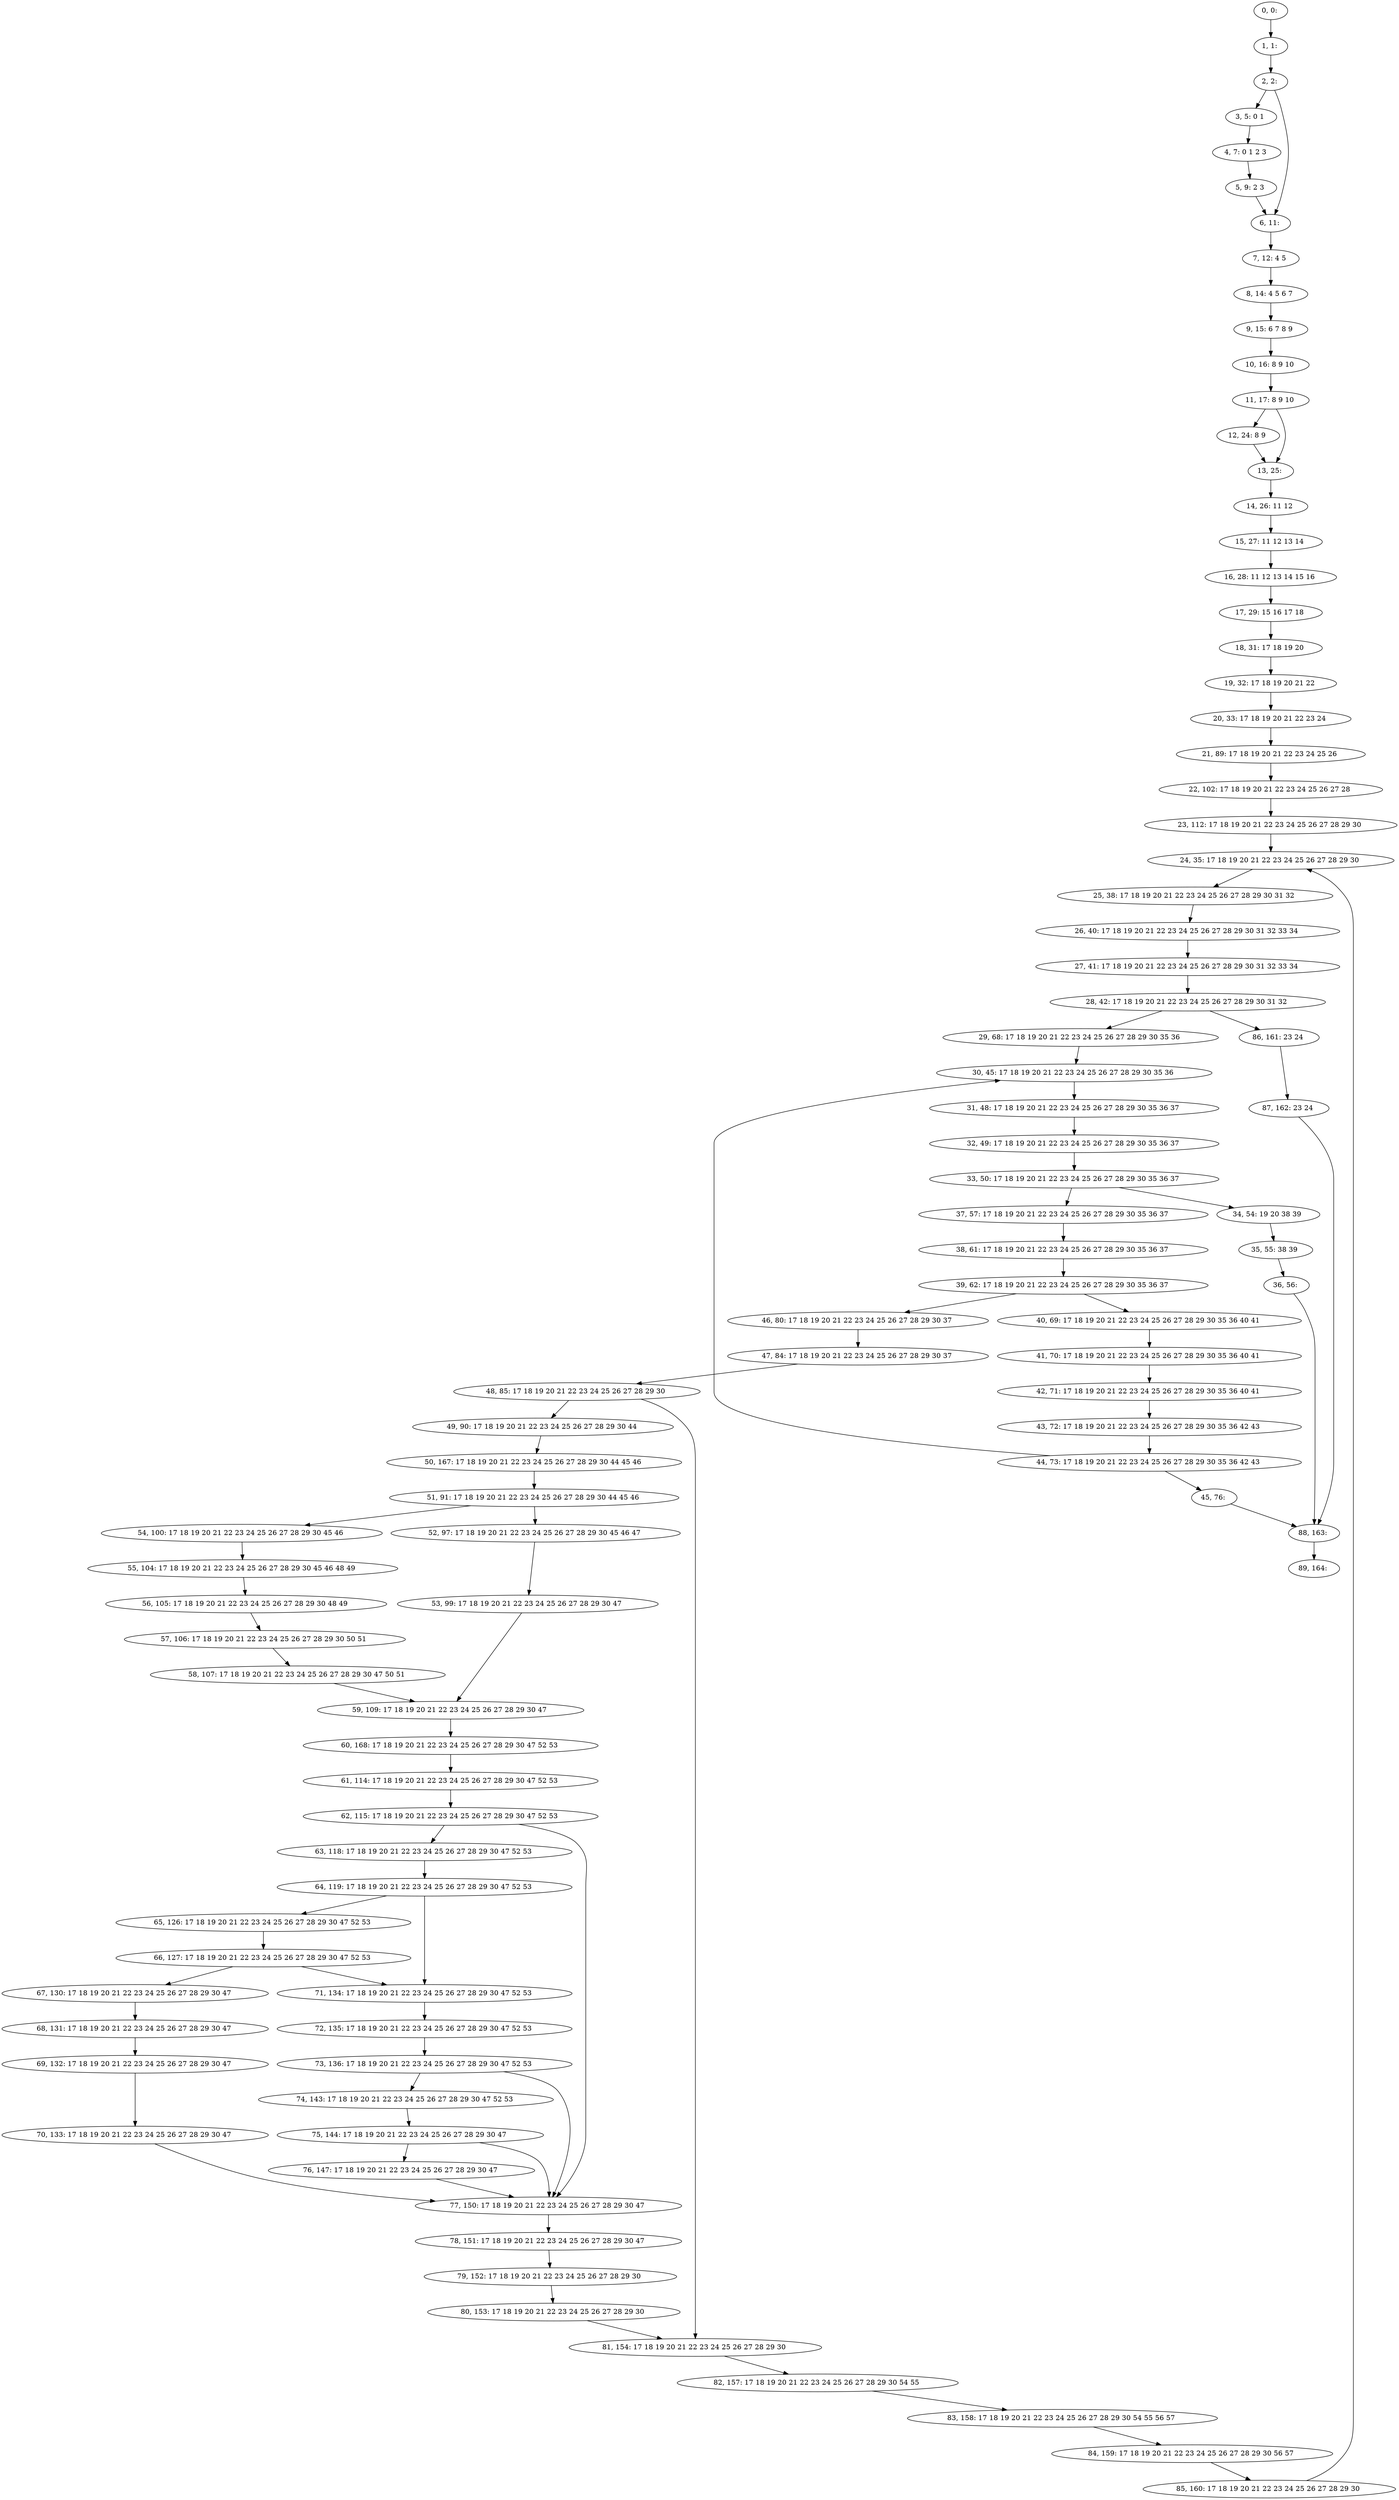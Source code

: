 digraph G {
0[label="0, 0: "];
1[label="1, 1: "];
2[label="2, 2: "];
3[label="3, 5: 0 1 "];
4[label="4, 7: 0 1 2 3 "];
5[label="5, 9: 2 3 "];
6[label="6, 11: "];
7[label="7, 12: 4 5 "];
8[label="8, 14: 4 5 6 7 "];
9[label="9, 15: 6 7 8 9 "];
10[label="10, 16: 8 9 10 "];
11[label="11, 17: 8 9 10 "];
12[label="12, 24: 8 9 "];
13[label="13, 25: "];
14[label="14, 26: 11 12 "];
15[label="15, 27: 11 12 13 14 "];
16[label="16, 28: 11 12 13 14 15 16 "];
17[label="17, 29: 15 16 17 18 "];
18[label="18, 31: 17 18 19 20 "];
19[label="19, 32: 17 18 19 20 21 22 "];
20[label="20, 33: 17 18 19 20 21 22 23 24 "];
21[label="21, 89: 17 18 19 20 21 22 23 24 25 26 "];
22[label="22, 102: 17 18 19 20 21 22 23 24 25 26 27 28 "];
23[label="23, 112: 17 18 19 20 21 22 23 24 25 26 27 28 29 30 "];
24[label="24, 35: 17 18 19 20 21 22 23 24 25 26 27 28 29 30 "];
25[label="25, 38: 17 18 19 20 21 22 23 24 25 26 27 28 29 30 31 32 "];
26[label="26, 40: 17 18 19 20 21 22 23 24 25 26 27 28 29 30 31 32 33 34 "];
27[label="27, 41: 17 18 19 20 21 22 23 24 25 26 27 28 29 30 31 32 33 34 "];
28[label="28, 42: 17 18 19 20 21 22 23 24 25 26 27 28 29 30 31 32 "];
29[label="29, 68: 17 18 19 20 21 22 23 24 25 26 27 28 29 30 35 36 "];
30[label="30, 45: 17 18 19 20 21 22 23 24 25 26 27 28 29 30 35 36 "];
31[label="31, 48: 17 18 19 20 21 22 23 24 25 26 27 28 29 30 35 36 37 "];
32[label="32, 49: 17 18 19 20 21 22 23 24 25 26 27 28 29 30 35 36 37 "];
33[label="33, 50: 17 18 19 20 21 22 23 24 25 26 27 28 29 30 35 36 37 "];
34[label="34, 54: 19 20 38 39 "];
35[label="35, 55: 38 39 "];
36[label="36, 56: "];
37[label="37, 57: 17 18 19 20 21 22 23 24 25 26 27 28 29 30 35 36 37 "];
38[label="38, 61: 17 18 19 20 21 22 23 24 25 26 27 28 29 30 35 36 37 "];
39[label="39, 62: 17 18 19 20 21 22 23 24 25 26 27 28 29 30 35 36 37 "];
40[label="40, 69: 17 18 19 20 21 22 23 24 25 26 27 28 29 30 35 36 40 41 "];
41[label="41, 70: 17 18 19 20 21 22 23 24 25 26 27 28 29 30 35 36 40 41 "];
42[label="42, 71: 17 18 19 20 21 22 23 24 25 26 27 28 29 30 35 36 40 41 "];
43[label="43, 72: 17 18 19 20 21 22 23 24 25 26 27 28 29 30 35 36 42 43 "];
44[label="44, 73: 17 18 19 20 21 22 23 24 25 26 27 28 29 30 35 36 42 43 "];
45[label="45, 76: "];
46[label="46, 80: 17 18 19 20 21 22 23 24 25 26 27 28 29 30 37 "];
47[label="47, 84: 17 18 19 20 21 22 23 24 25 26 27 28 29 30 37 "];
48[label="48, 85: 17 18 19 20 21 22 23 24 25 26 27 28 29 30 "];
49[label="49, 90: 17 18 19 20 21 22 23 24 25 26 27 28 29 30 44 "];
50[label="50, 167: 17 18 19 20 21 22 23 24 25 26 27 28 29 30 44 45 46 "];
51[label="51, 91: 17 18 19 20 21 22 23 24 25 26 27 28 29 30 44 45 46 "];
52[label="52, 97: 17 18 19 20 21 22 23 24 25 26 27 28 29 30 45 46 47 "];
53[label="53, 99: 17 18 19 20 21 22 23 24 25 26 27 28 29 30 47 "];
54[label="54, 100: 17 18 19 20 21 22 23 24 25 26 27 28 29 30 45 46 "];
55[label="55, 104: 17 18 19 20 21 22 23 24 25 26 27 28 29 30 45 46 48 49 "];
56[label="56, 105: 17 18 19 20 21 22 23 24 25 26 27 28 29 30 48 49 "];
57[label="57, 106: 17 18 19 20 21 22 23 24 25 26 27 28 29 30 50 51 "];
58[label="58, 107: 17 18 19 20 21 22 23 24 25 26 27 28 29 30 47 50 51 "];
59[label="59, 109: 17 18 19 20 21 22 23 24 25 26 27 28 29 30 47 "];
60[label="60, 168: 17 18 19 20 21 22 23 24 25 26 27 28 29 30 47 52 53 "];
61[label="61, 114: 17 18 19 20 21 22 23 24 25 26 27 28 29 30 47 52 53 "];
62[label="62, 115: 17 18 19 20 21 22 23 24 25 26 27 28 29 30 47 52 53 "];
63[label="63, 118: 17 18 19 20 21 22 23 24 25 26 27 28 29 30 47 52 53 "];
64[label="64, 119: 17 18 19 20 21 22 23 24 25 26 27 28 29 30 47 52 53 "];
65[label="65, 126: 17 18 19 20 21 22 23 24 25 26 27 28 29 30 47 52 53 "];
66[label="66, 127: 17 18 19 20 21 22 23 24 25 26 27 28 29 30 47 52 53 "];
67[label="67, 130: 17 18 19 20 21 22 23 24 25 26 27 28 29 30 47 "];
68[label="68, 131: 17 18 19 20 21 22 23 24 25 26 27 28 29 30 47 "];
69[label="69, 132: 17 18 19 20 21 22 23 24 25 26 27 28 29 30 47 "];
70[label="70, 133: 17 18 19 20 21 22 23 24 25 26 27 28 29 30 47 "];
71[label="71, 134: 17 18 19 20 21 22 23 24 25 26 27 28 29 30 47 52 53 "];
72[label="72, 135: 17 18 19 20 21 22 23 24 25 26 27 28 29 30 47 52 53 "];
73[label="73, 136: 17 18 19 20 21 22 23 24 25 26 27 28 29 30 47 52 53 "];
74[label="74, 143: 17 18 19 20 21 22 23 24 25 26 27 28 29 30 47 52 53 "];
75[label="75, 144: 17 18 19 20 21 22 23 24 25 26 27 28 29 30 47 "];
76[label="76, 147: 17 18 19 20 21 22 23 24 25 26 27 28 29 30 47 "];
77[label="77, 150: 17 18 19 20 21 22 23 24 25 26 27 28 29 30 47 "];
78[label="78, 151: 17 18 19 20 21 22 23 24 25 26 27 28 29 30 47 "];
79[label="79, 152: 17 18 19 20 21 22 23 24 25 26 27 28 29 30 "];
80[label="80, 153: 17 18 19 20 21 22 23 24 25 26 27 28 29 30 "];
81[label="81, 154: 17 18 19 20 21 22 23 24 25 26 27 28 29 30 "];
82[label="82, 157: 17 18 19 20 21 22 23 24 25 26 27 28 29 30 54 55 "];
83[label="83, 158: 17 18 19 20 21 22 23 24 25 26 27 28 29 30 54 55 56 57 "];
84[label="84, 159: 17 18 19 20 21 22 23 24 25 26 27 28 29 30 56 57 "];
85[label="85, 160: 17 18 19 20 21 22 23 24 25 26 27 28 29 30 "];
86[label="86, 161: 23 24 "];
87[label="87, 162: 23 24 "];
88[label="88, 163: "];
89[label="89, 164: "];
0->1 ;
1->2 ;
2->3 ;
2->6 ;
3->4 ;
4->5 ;
5->6 ;
6->7 ;
7->8 ;
8->9 ;
9->10 ;
10->11 ;
11->12 ;
11->13 ;
12->13 ;
13->14 ;
14->15 ;
15->16 ;
16->17 ;
17->18 ;
18->19 ;
19->20 ;
20->21 ;
21->22 ;
22->23 ;
23->24 ;
24->25 ;
25->26 ;
26->27 ;
27->28 ;
28->29 ;
28->86 ;
29->30 ;
30->31 ;
31->32 ;
32->33 ;
33->34 ;
33->37 ;
34->35 ;
35->36 ;
36->88 ;
37->38 ;
38->39 ;
39->40 ;
39->46 ;
40->41 ;
41->42 ;
42->43 ;
43->44 ;
44->45 ;
44->30 ;
45->88 ;
46->47 ;
47->48 ;
48->49 ;
48->81 ;
49->50 ;
50->51 ;
51->52 ;
51->54 ;
52->53 ;
53->59 ;
54->55 ;
55->56 ;
56->57 ;
57->58 ;
58->59 ;
59->60 ;
60->61 ;
61->62 ;
62->63 ;
62->77 ;
63->64 ;
64->65 ;
64->71 ;
65->66 ;
66->67 ;
66->71 ;
67->68 ;
68->69 ;
69->70 ;
70->77 ;
71->72 ;
72->73 ;
73->74 ;
73->77 ;
74->75 ;
75->76 ;
75->77 ;
76->77 ;
77->78 ;
78->79 ;
79->80 ;
80->81 ;
81->82 ;
82->83 ;
83->84 ;
84->85 ;
85->24 ;
86->87 ;
87->88 ;
88->89 ;
}
